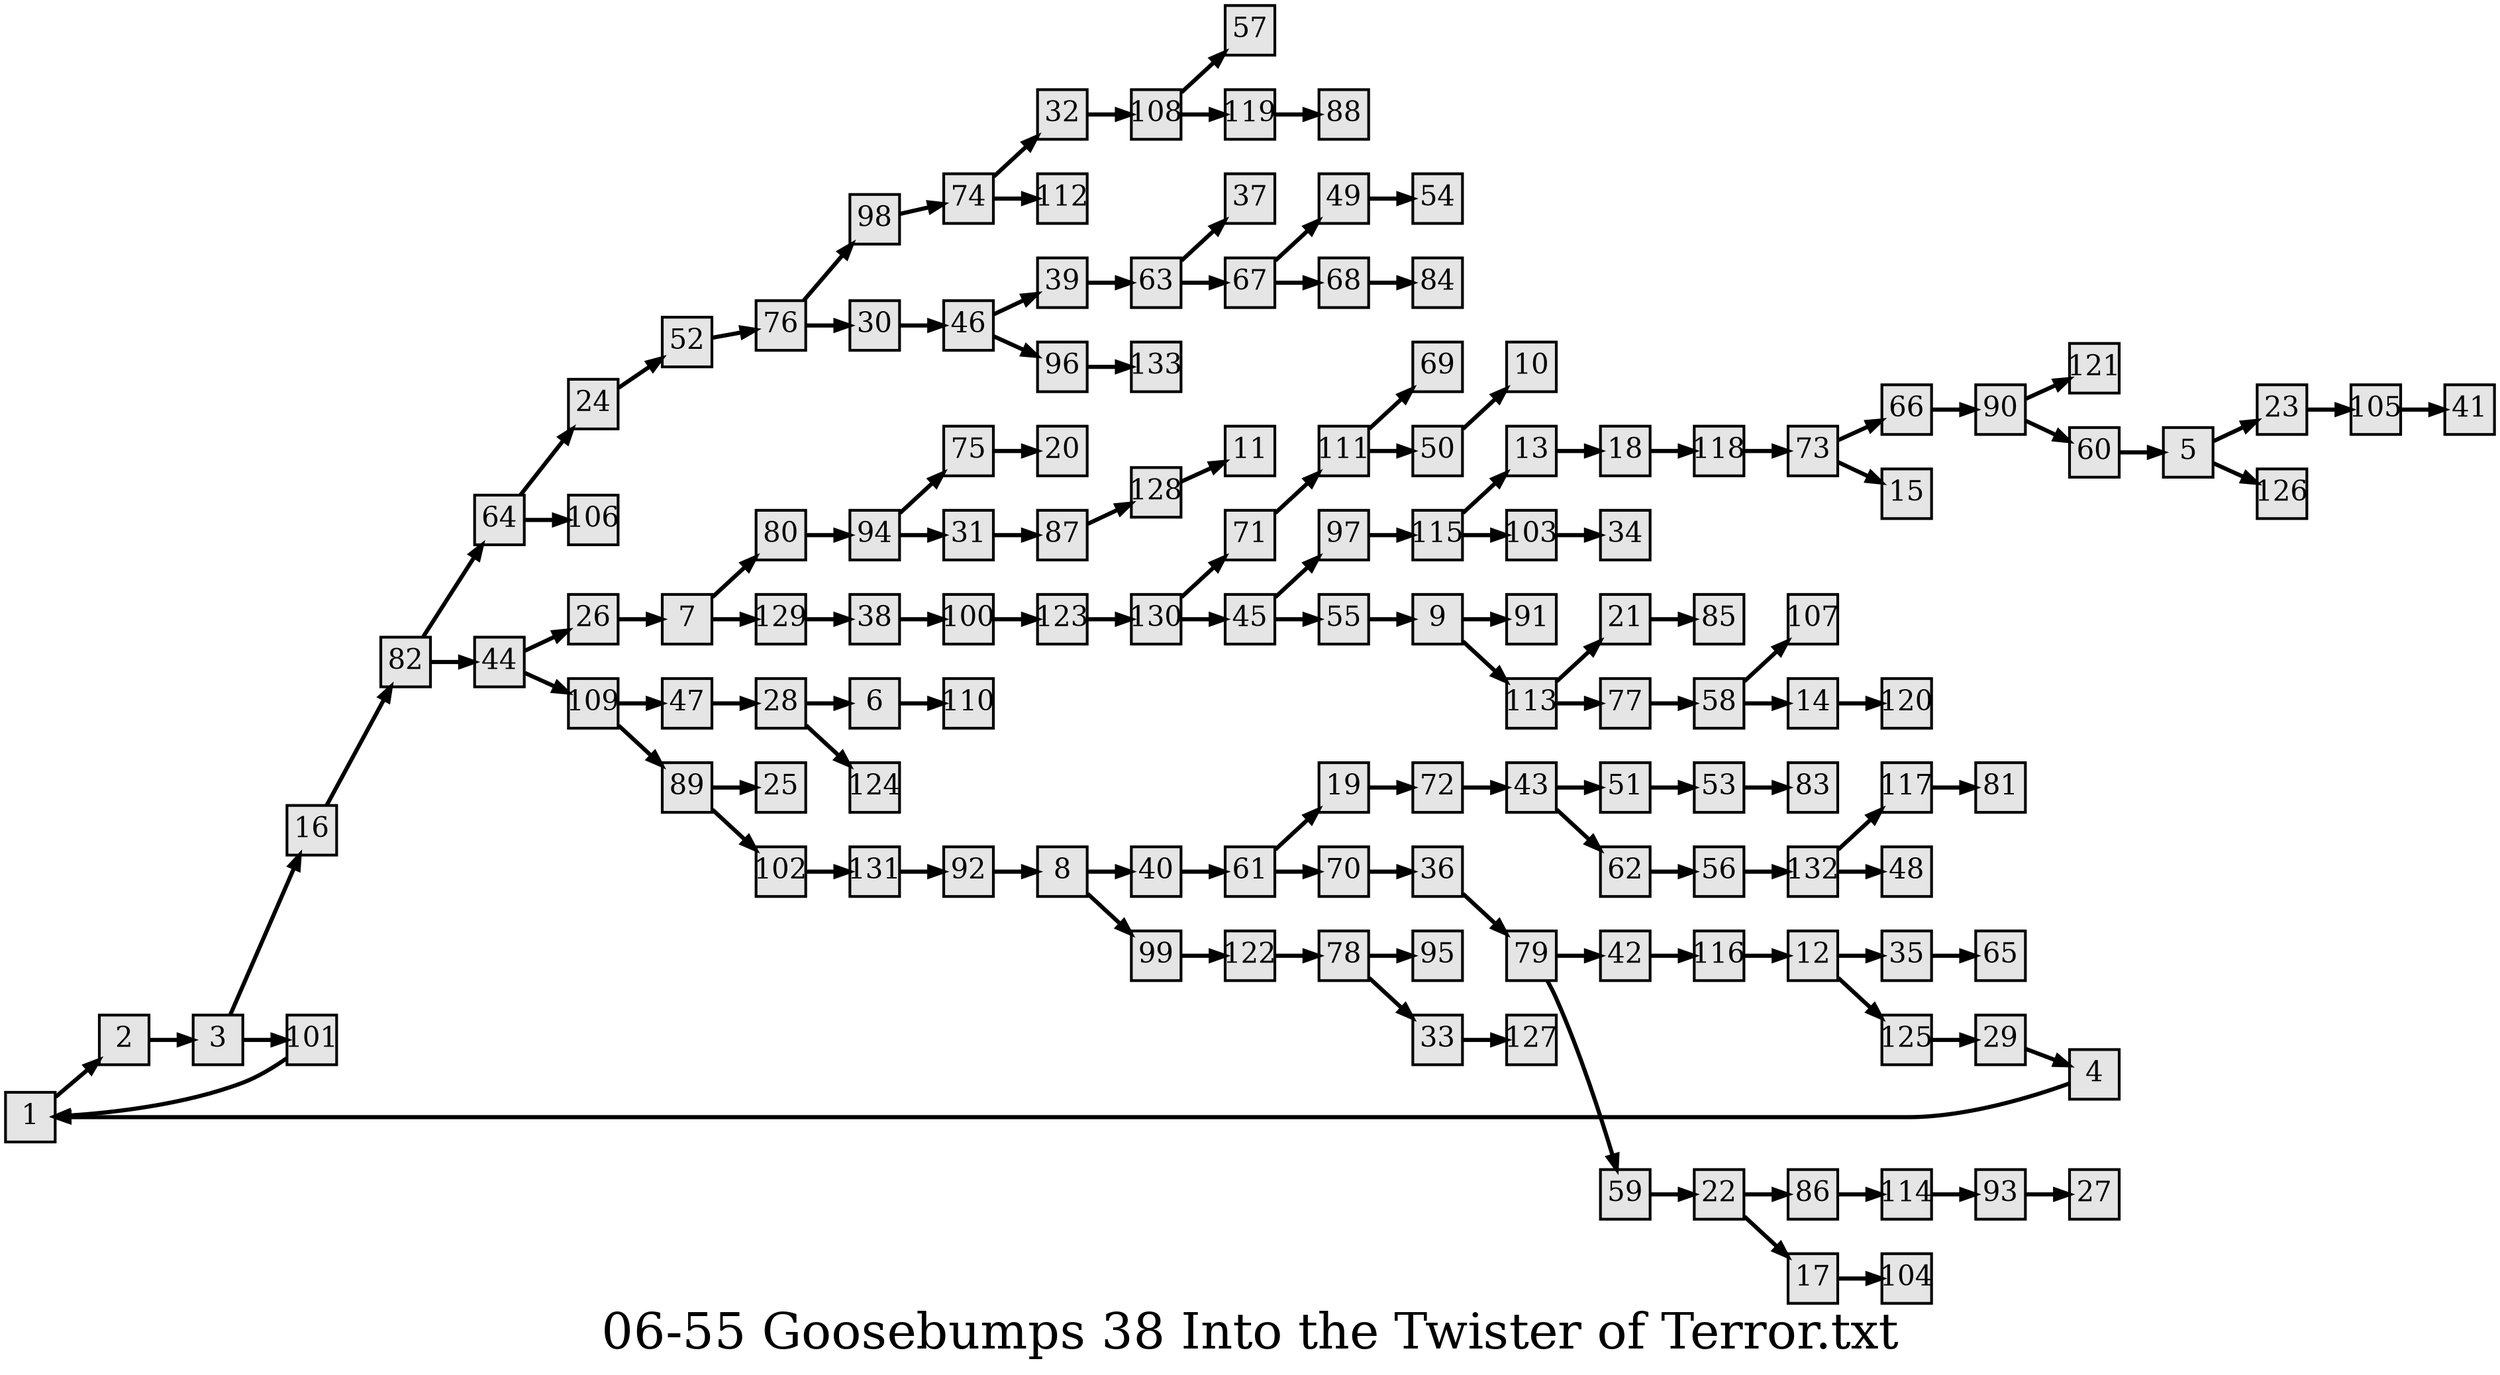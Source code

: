 digraph g{
  graph [ label="06-55 Goosebumps 38 Into the Twister of Terror.txt" rankdir=LR, ordering=out, fontsize=36, nodesep="0.35", ranksep="0.45"];
  node  [shape=rect, penwidth=2, fontsize=20, style=filled, fillcolor=grey90, margin="0,0", labelfloat=true, regular=true, fixedsize=true];
  edge  [labelfloat=true, penwidth=3, fontsize=12];

  1 -> 2;
  2 -> 3;
  3 -> 16;
  3 -> 101;
  4 -> 1;
  5 -> 23;
  5 -> 126;
  6 -> 110;
  7 -> 80;
  7 -> 129;
  8 -> 40;
  8 -> 99;
  9 -> 91;
  9 -> 113;
  12 -> 35;
  12 -> 125;
  13 -> 18;
  14 -> 120;
  16 -> 82;
  17 -> 104;
  18 -> 118;
  19 -> 72;
  21 -> 85;
  22 -> 86;
  22 -> 17;
  23 -> 105;
  24 -> 52;
  26 -> 7;
  28 -> 6;
  28 -> 124;
  29 -> 4;
  30 -> 46;
  31 -> 87;
  32 -> 108;
  33 -> 127;
  35 -> 65;
  36 -> 79;
  38 -> 100;
  39 -> 63;
  40 -> 61;
  42 -> 116;
  43 -> 51;
  43 -> 62;
  44 -> 26;
  44 -> 109;
  45 -> 97;
  45 -> 55;
  46 -> 39;
  46 -> 96;
  47 -> 28;
  49 -> 54;
  50 -> 10;
  51 -> 53;
  52 -> 76;
  53 -> 83;
  55 -> 9;
  56 -> 132;
  58 -> 107;
  58 -> 14;
  59 -> 22;
  60 -> 5;
  61 -> 19;
  61 -> 70;
  62 -> 56;
  63 -> 37;
  63 -> 67;
  64 -> 24;
  64 -> 106;
  66 -> 90;
  67 -> 49;
  67 -> 68;
  68 -> 84;
  70 -> 36;
  71 -> 111;
  72 -> 43;
  73 -> 66;
  73 -> 15;
  74 -> 32;
  74 -> 112;
  75 -> 20;
  76 -> 98;
  76 -> 30;
  77 -> 58;
  78 -> 95;
  78 -> 33;
  79 -> 42;
  79 -> 59;
  80 -> 94;
  82 -> 64;
  82 -> 44;
  86 -> 114;
  87 -> 128;
  89 -> 25;
  89 -> 102;
  90 -> 121;
  90 -> 60;
  92 -> 8;
  93 -> 27;
  94 -> 75;
  94 -> 31;
  96 -> 133;
  97 -> 115;
  98 -> 74;
  99 -> 122;
  100 -> 123;
  101 -> 1;
  102 -> 131;
  103 -> 34;
  105 -> 41;
  108 -> 57;
  108 -> 119;
  109 -> 47;
  109 -> 89;
  111 -> 69;
  111 -> 50;
  113 -> 21;
  113 -> 77;
  114 -> 93;
  115 -> 13;
  115 -> 103;
  116 -> 12;
  117 -> 81;
  118 -> 73;
  119 -> 88;
  122 -> 78;
  123 -> 130;
  125 -> 29;
  128 -> 11;
  129 -> 38;
  130 -> 71;
  130 -> 45;
  131 -> 92;
  132 -> 117;
  132 -> 48;
}

